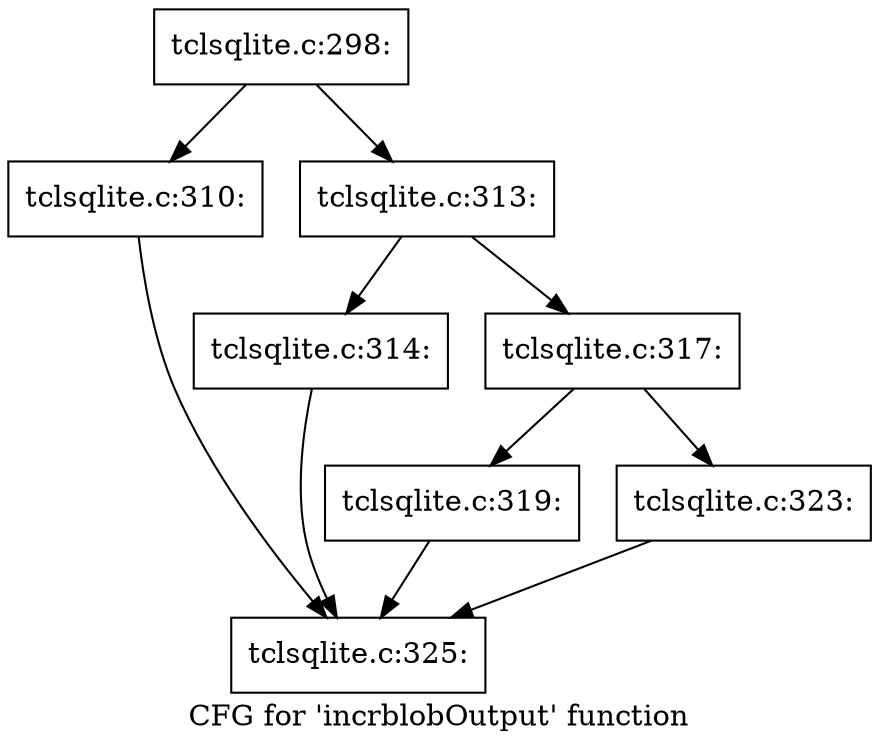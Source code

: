 digraph "CFG for 'incrblobOutput' function" {
	label="CFG for 'incrblobOutput' function";

	Node0x55a735af8380 [shape=record,label="{tclsqlite.c:298:}"];
	Node0x55a735af8380 -> Node0x55a735b03da0;
	Node0x55a735af8380 -> Node0x55a735b03df0;
	Node0x55a735b03da0 [shape=record,label="{tclsqlite.c:310:}"];
	Node0x55a735b03da0 -> Node0x55a735af8500;
	Node0x55a735b03df0 [shape=record,label="{tclsqlite.c:313:}"];
	Node0x55a735b03df0 -> Node0x55a735b048d0;
	Node0x55a735b03df0 -> Node0x55a735b04920;
	Node0x55a735b048d0 [shape=record,label="{tclsqlite.c:314:}"];
	Node0x55a735b048d0 -> Node0x55a735af8500;
	Node0x55a735b04920 [shape=record,label="{tclsqlite.c:317:}"];
	Node0x55a735b04920 -> Node0x55a735b05600;
	Node0x55a735b04920 -> Node0x55a735b05b30;
	Node0x55a735b05600 [shape=record,label="{tclsqlite.c:319:}"];
	Node0x55a735b05600 -> Node0x55a735af8500;
	Node0x55a735b05b30 [shape=record,label="{tclsqlite.c:323:}"];
	Node0x55a735b05b30 -> Node0x55a735af8500;
	Node0x55a735af8500 [shape=record,label="{tclsqlite.c:325:}"];
}
